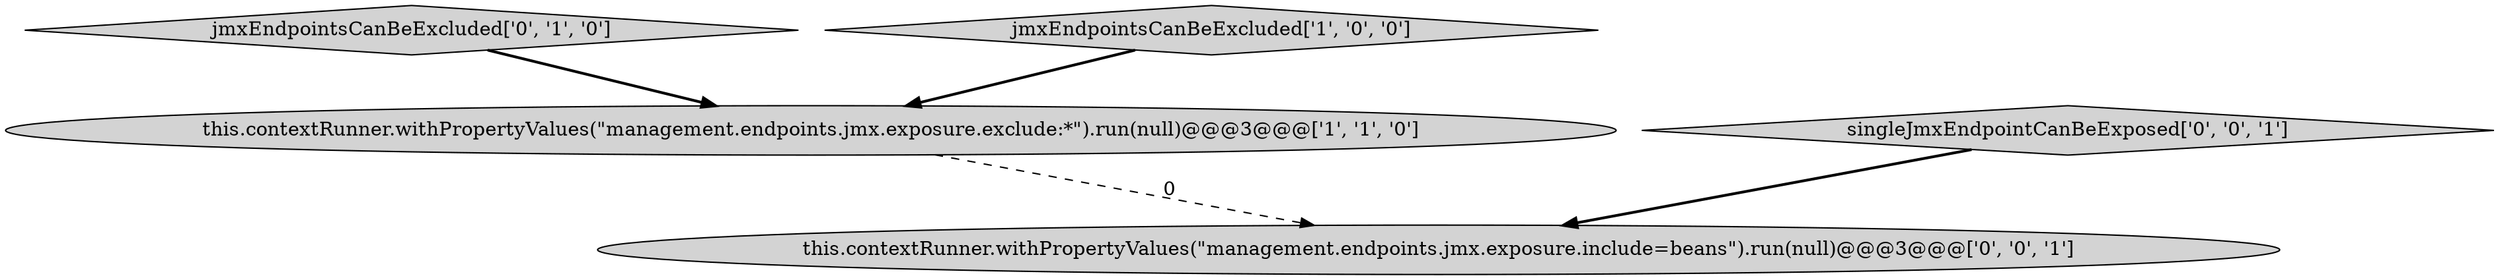 digraph {
2 [style = filled, label = "jmxEndpointsCanBeExcluded['0', '1', '0']", fillcolor = lightgray, shape = diamond image = "AAA0AAABBB2BBB"];
4 [style = filled, label = "singleJmxEndpointCanBeExposed['0', '0', '1']", fillcolor = lightgray, shape = diamond image = "AAA0AAABBB3BBB"];
0 [style = filled, label = "this.contextRunner.withPropertyValues(\"management.endpoints.jmx.exposure.exclude:*\").run(null)@@@3@@@['1', '1', '0']", fillcolor = lightgray, shape = ellipse image = "AAA0AAABBB1BBB"];
1 [style = filled, label = "jmxEndpointsCanBeExcluded['1', '0', '0']", fillcolor = lightgray, shape = diamond image = "AAA0AAABBB1BBB"];
3 [style = filled, label = "this.contextRunner.withPropertyValues(\"management.endpoints.jmx.exposure.include=beans\").run(null)@@@3@@@['0', '0', '1']", fillcolor = lightgray, shape = ellipse image = "AAA0AAABBB3BBB"];
2->0 [style = bold, label=""];
0->3 [style = dashed, label="0"];
1->0 [style = bold, label=""];
4->3 [style = bold, label=""];
}
